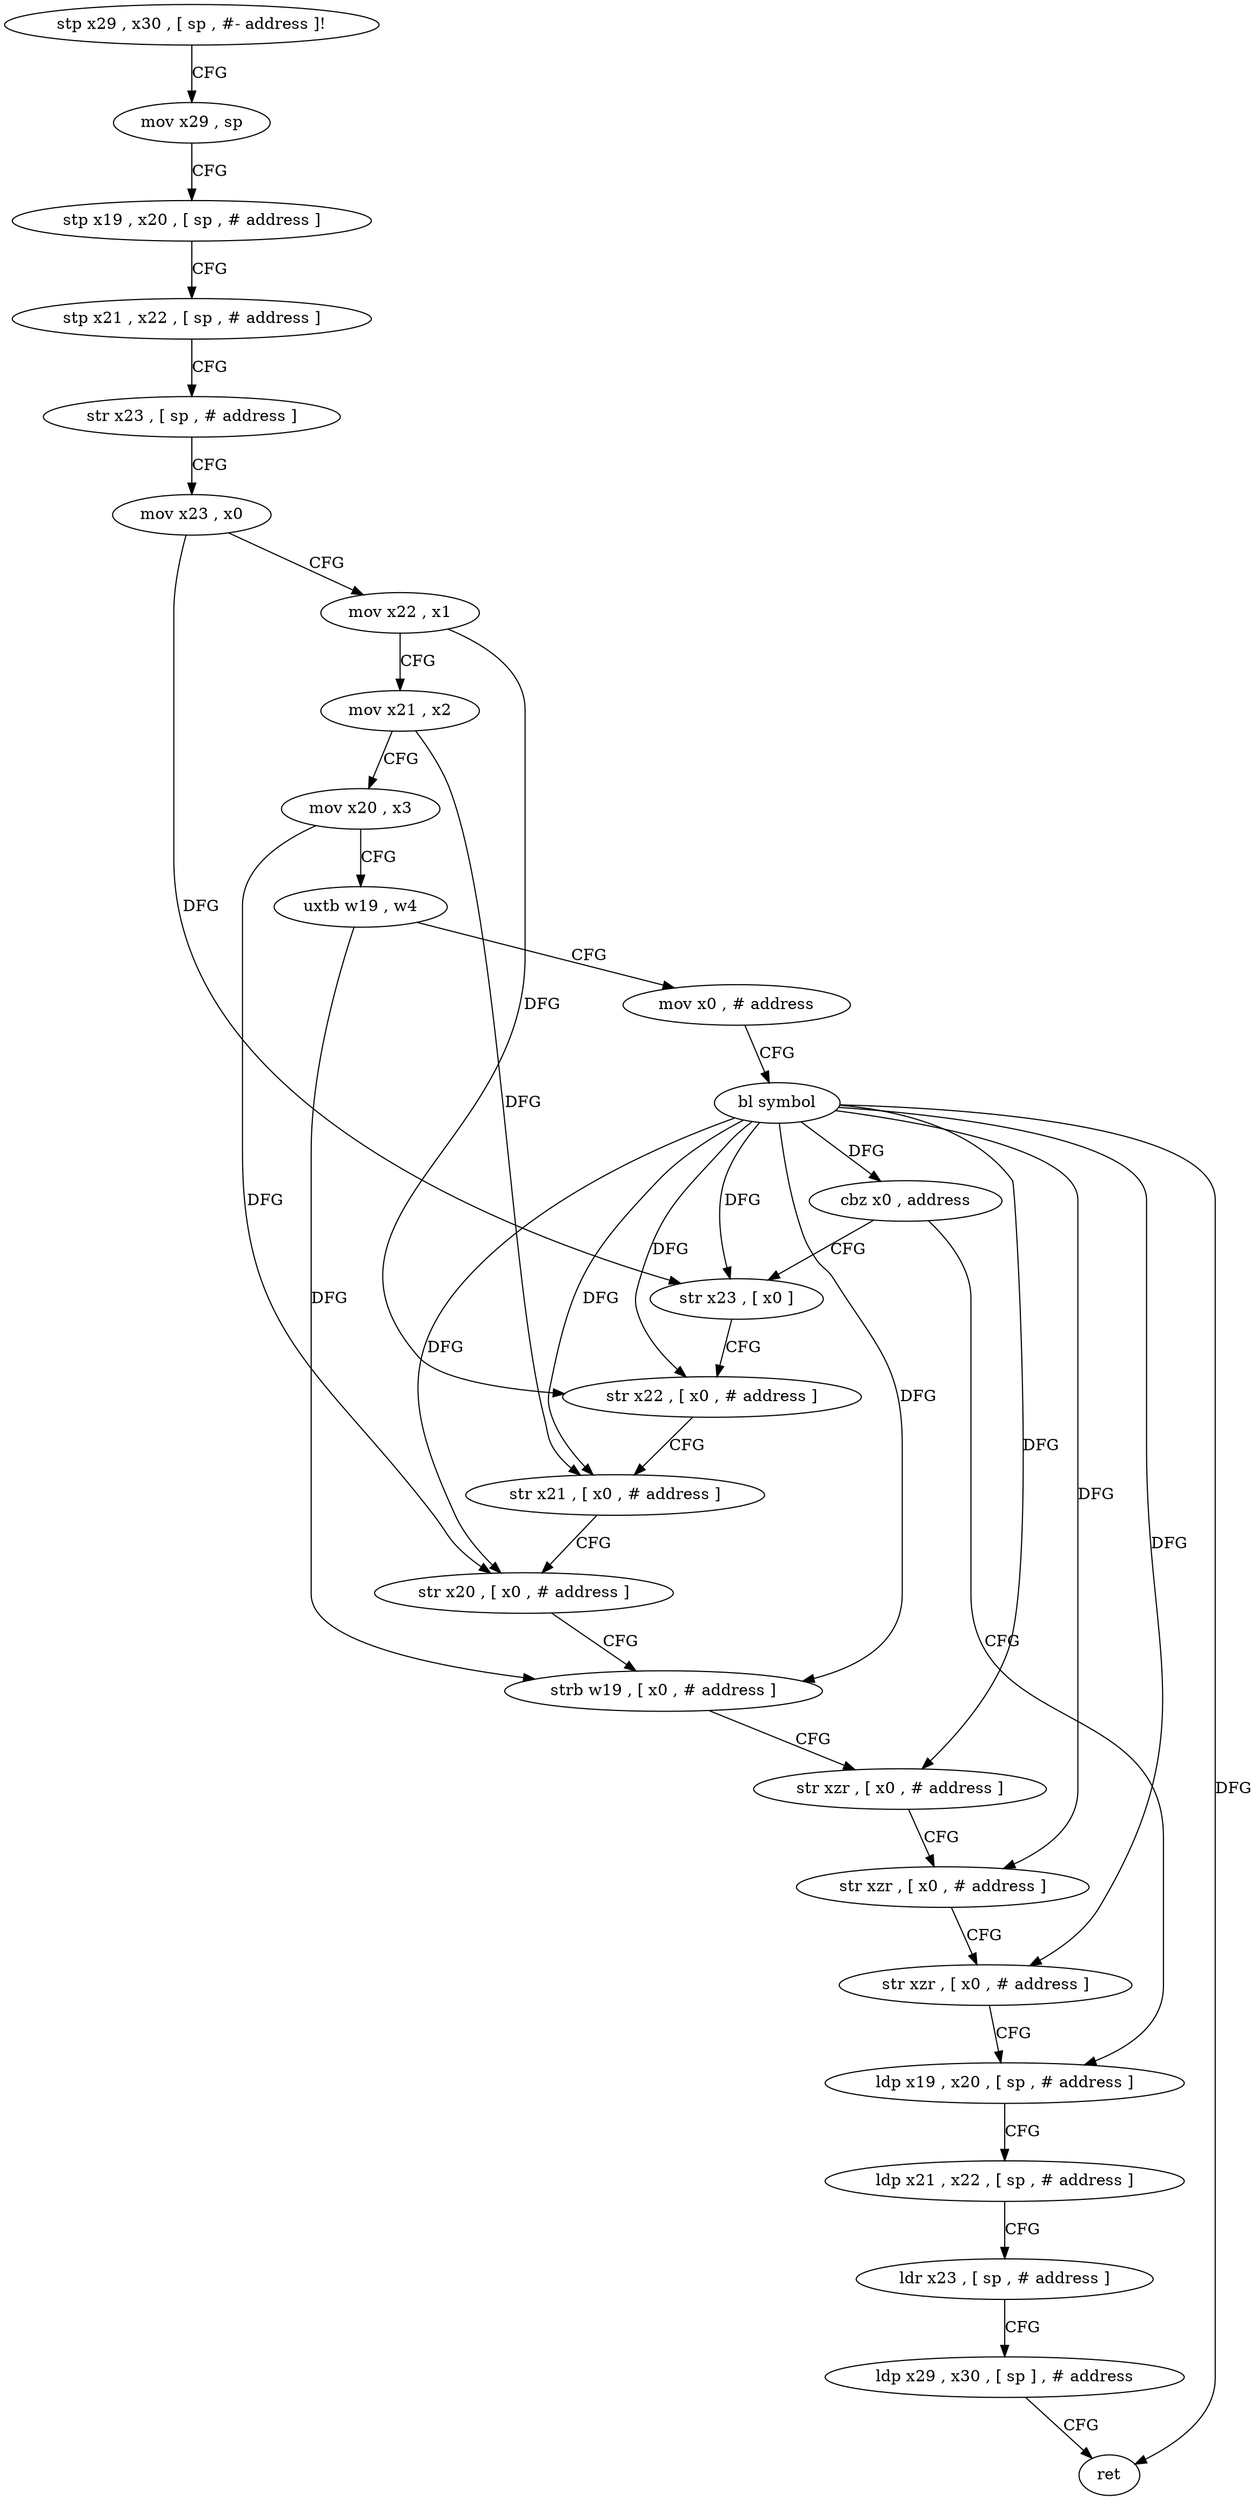 digraph "func" {
"154940" [label = "stp x29 , x30 , [ sp , #- address ]!" ]
"154944" [label = "mov x29 , sp" ]
"154948" [label = "stp x19 , x20 , [ sp , # address ]" ]
"154952" [label = "stp x21 , x22 , [ sp , # address ]" ]
"154956" [label = "str x23 , [ sp , # address ]" ]
"154960" [label = "mov x23 , x0" ]
"154964" [label = "mov x22 , x1" ]
"154968" [label = "mov x21 , x2" ]
"154972" [label = "mov x20 , x3" ]
"154976" [label = "uxtb w19 , w4" ]
"154980" [label = "mov x0 , # address" ]
"154984" [label = "bl symbol" ]
"154988" [label = "cbz x0 , address" ]
"155024" [label = "ldp x19 , x20 , [ sp , # address ]" ]
"154992" [label = "str x23 , [ x0 ]" ]
"155028" [label = "ldp x21 , x22 , [ sp , # address ]" ]
"155032" [label = "ldr x23 , [ sp , # address ]" ]
"155036" [label = "ldp x29 , x30 , [ sp ] , # address" ]
"155040" [label = "ret" ]
"154996" [label = "str x22 , [ x0 , # address ]" ]
"155000" [label = "str x21 , [ x0 , # address ]" ]
"155004" [label = "str x20 , [ x0 , # address ]" ]
"155008" [label = "strb w19 , [ x0 , # address ]" ]
"155012" [label = "str xzr , [ x0 , # address ]" ]
"155016" [label = "str xzr , [ x0 , # address ]" ]
"155020" [label = "str xzr , [ x0 , # address ]" ]
"154940" -> "154944" [ label = "CFG" ]
"154944" -> "154948" [ label = "CFG" ]
"154948" -> "154952" [ label = "CFG" ]
"154952" -> "154956" [ label = "CFG" ]
"154956" -> "154960" [ label = "CFG" ]
"154960" -> "154964" [ label = "CFG" ]
"154960" -> "154992" [ label = "DFG" ]
"154964" -> "154968" [ label = "CFG" ]
"154964" -> "154996" [ label = "DFG" ]
"154968" -> "154972" [ label = "CFG" ]
"154968" -> "155000" [ label = "DFG" ]
"154972" -> "154976" [ label = "CFG" ]
"154972" -> "155004" [ label = "DFG" ]
"154976" -> "154980" [ label = "CFG" ]
"154976" -> "155008" [ label = "DFG" ]
"154980" -> "154984" [ label = "CFG" ]
"154984" -> "154988" [ label = "DFG" ]
"154984" -> "155040" [ label = "DFG" ]
"154984" -> "154992" [ label = "DFG" ]
"154984" -> "154996" [ label = "DFG" ]
"154984" -> "155000" [ label = "DFG" ]
"154984" -> "155004" [ label = "DFG" ]
"154984" -> "155008" [ label = "DFG" ]
"154984" -> "155012" [ label = "DFG" ]
"154984" -> "155016" [ label = "DFG" ]
"154984" -> "155020" [ label = "DFG" ]
"154988" -> "155024" [ label = "CFG" ]
"154988" -> "154992" [ label = "CFG" ]
"155024" -> "155028" [ label = "CFG" ]
"154992" -> "154996" [ label = "CFG" ]
"155028" -> "155032" [ label = "CFG" ]
"155032" -> "155036" [ label = "CFG" ]
"155036" -> "155040" [ label = "CFG" ]
"154996" -> "155000" [ label = "CFG" ]
"155000" -> "155004" [ label = "CFG" ]
"155004" -> "155008" [ label = "CFG" ]
"155008" -> "155012" [ label = "CFG" ]
"155012" -> "155016" [ label = "CFG" ]
"155016" -> "155020" [ label = "CFG" ]
"155020" -> "155024" [ label = "CFG" ]
}
